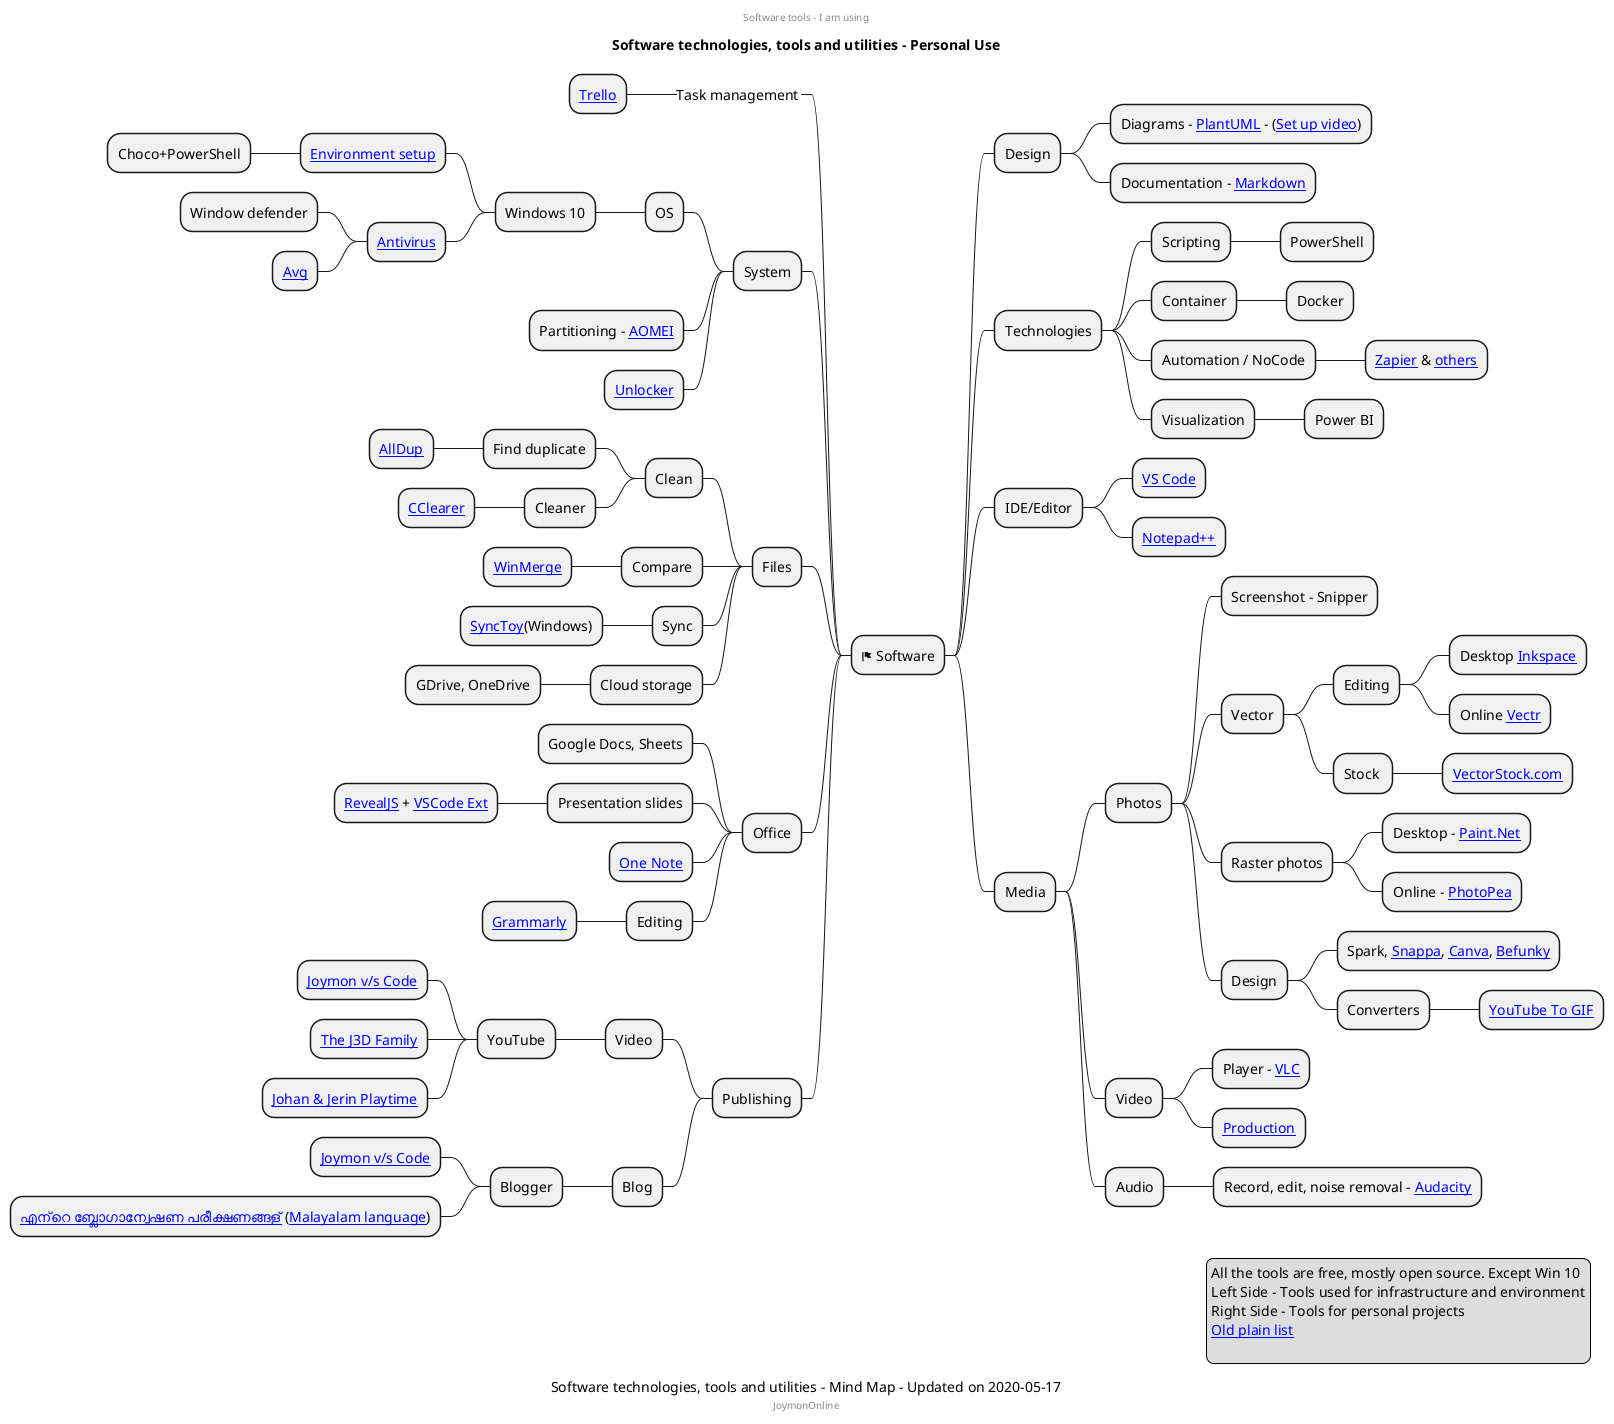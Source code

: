 @startmindmap
center header
Software tools - I am using
endheader
title Software technologies, tools and utilities - Personal Use
caption Software technologies, tools and utilities - Mind Map - Updated on 2020-05-17
center footer JoymonOnline
* <&flag> Software
** Design
*** Diagrams - [[https://en.wikipedia.org/wiki/PlantUML PlantUML]] - ([[https://www.youtube.com/watch?v=Zt3Bj1HMJ8g Set up video]])
*** Documentation - [[https://en.wikipedia.org/wiki/Markdown Markdown]]
** Technologies
*** Scripting
**** PowerShell
*** Container
**** Docker
*** Automation / NoCode
**** [[https://zapier.com/home Zapier]] & [[https://gist.github.com/joymon/89aeb18bef588895426b46a54e2ba970 others]]
*** Visualization
**** Power BI
** IDE/Editor
*** [[https://code.visualstudio.com/ VS Code]]
*** [[https://notepad-plus-plus.org/ Notepad++]]

** Media
*** Photos
**** Screenshot - Snipper
**** Vector
***** Editing
****** Desktop [[https://inkscape.org/ Inkspace]]
****** Online [[https://vectr.com/ Vectr]]
***** Stock 
****** [[https://www.vectorstock.com/ VectorStock.com]]
**** Raster photos
***** Desktop - [[https://www.getpaint.net/ Paint.Net]]
***** Online - [[https://www.photopea.com/ PhotoPea]]
**** Design
***** Spark, [[https://snappa.com/ Snappa]], [[https://www.canva.com/ Canva]], [[https://www.befunky.com/ Befunky]]
***** Converters
****** [[https://gifrun.com/ YouTube To GIF]]
*** Video
**** Player - [[https://www.videolan.org/vlc/download-windows.html VLC]]
**** [[https://www.plantuml.com/plantuml/proxy?fmt=svg&cache=no&src=https://raw.githubusercontent.com/mind-maps/technology/master/media/video/publishing.puml Production]]
*** Audio
**** Record, edit, noise removal - [[https://www.audacityteam.org/download/ Audacity]]

left side

**_ Task management
*** [[https://trello.com/ Trello]]
** System
*** OS
**** Windows 10
***** [[https://github.com/joymon/win10-dev-box-setup Environment setup]]
****** Choco+PowerShell
***** [[https://www.av-test.org/en/antivirus/home-windows/ Antivirus]]
****** Window defender
****** [[https://www.avg.com/ Avg]]
*** Partitioning - [[https://www.diskpart.com/free-partition-manager.html AOMEI]]
*** [[http://www.emptyloop.com/unlocker/ Unlocker]]
** Files
*** Clean
**** Find duplicate
***** [[http://www.alldup.info/en_download_alldup.php AllDup]]
**** Cleaner
***** [[https://www.ccleaner.com/ CClearer]]
*** Compare
**** [[https://winmerge.org/?lang=en WinMerge]]
*** Sync
**** [[https://www.microsoft.com/en-us/download/details.aspx?id=15155 SyncToy]](Windows)
*** Cloud storage
**** GDrive, OneDrive
** Office
*** Google Docs, Sheets
*** Presentation slides
**** [[https://revealjs.com/ RevealJS]] + [[https://marketplace.visualstudio.com/items?itemName=evilz.vscode-reveal VSCode Ext]]
*** [[https://www.onenote.com/ One Note]]
*** Editing
**** [[https://app.grammarly.com/ Grammarly]]
** Publishing
*** Video
**** YouTube
***** [[https://www.youtube.com/channel/UC78wYrq_keVaDV8STReHRxg Joymon v/s Code]]
***** [[https://www.youtube.com/channel/UCzYqSifCwLYpmgRxvNo7BzA The J3D Family]]
***** [[https://www.youtube.com/channel/UC1D3Fy0L0aoI0OfUEZnWy5A Johan & Jerin Playtime]]
*** Blog
**** Blogger
***** [[https://joymonscode.blogspot.com/ Joymon v/s Code]]
***** [[https://joy-mon.blogspot.com/ എന്‍റെ ബ്ലോഗാന്വേഷണ പരീക്ഷണങ്ങള്‍]] ([[https://en.wikipedia.org/wiki/Malayalam Malayalam language]])

legend right
All the tools are free, mostly open source. Except Win 10
Left Side - Tools used for infrastructure and environment
Right Side - Tools for personal projects
[[https://joymonscode.blogspot.com/2017/05/toolbox-for-open-source-developers.html Old plain list]]
  
endlegend

@endmindmap
